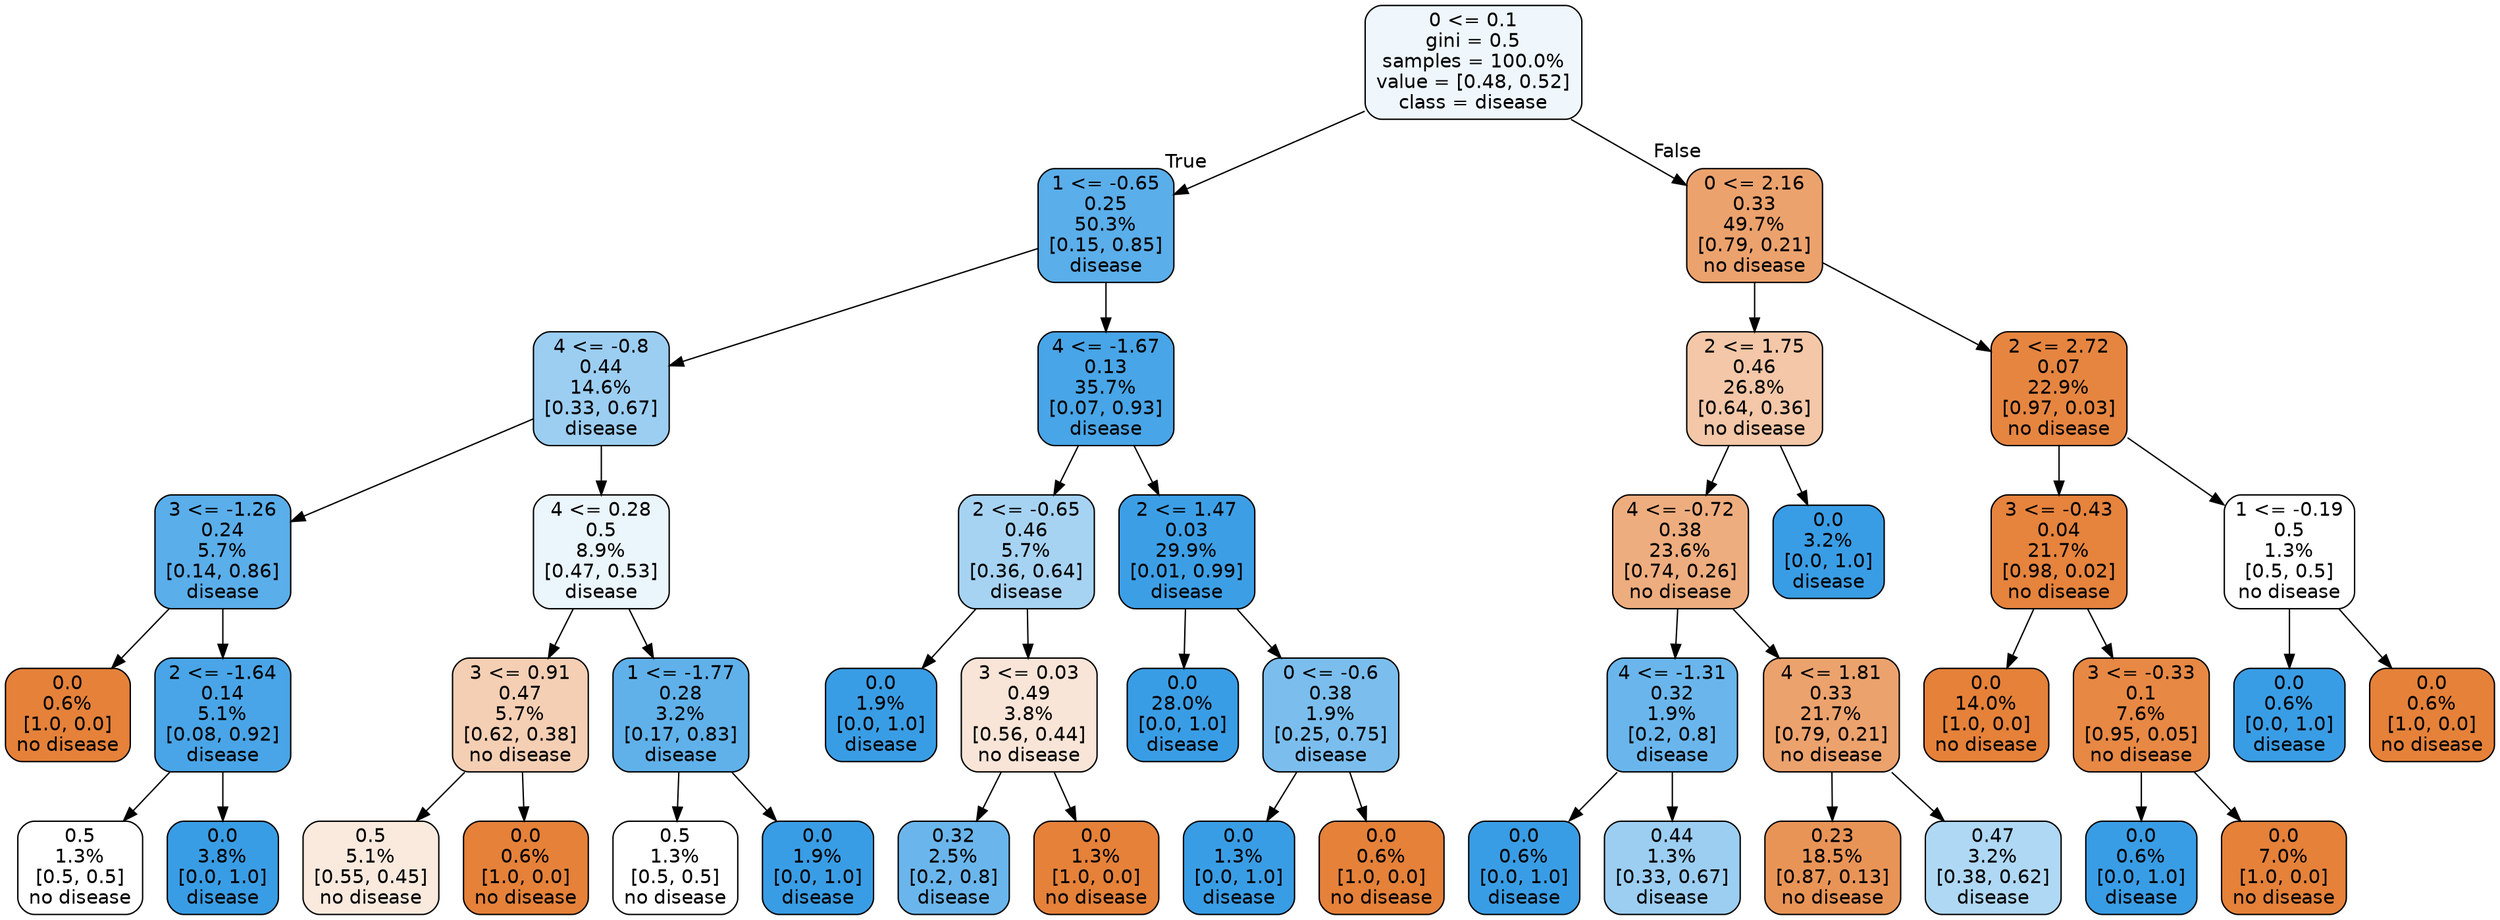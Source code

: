 digraph Tree {
node [shape=box, style="filled, rounded", color="black", fontname=helvetica] ;
edge [fontname=helvetica] ;
0 [label="0 <= 0.1\ngini = 0.5\nsamples = 100.0%\nvalue = [0.48, 0.52]\nclass = disease", fillcolor="#399de514"] ;
1 [label="1 <= -0.65\n0.25\n50.3%\n[0.15, 0.85]\ndisease", fillcolor="#399de5d4"] ;
0 -> 1 [labeldistance=2.5, labelangle=45, headlabel="True"] ;
2 [label="4 <= -0.8\n0.44\n14.6%\n[0.33, 0.67]\ndisease", fillcolor="#399de57f"] ;
1 -> 2 ;
3 [label="3 <= -1.26\n0.24\n5.7%\n[0.14, 0.86]\ndisease", fillcolor="#399de5d4"] ;
2 -> 3 ;
4 [label="0.0\n0.6%\n[1.0, 0.0]\nno disease", fillcolor="#e58139ff"] ;
3 -> 4 ;
5 [label="2 <= -1.64\n0.14\n5.1%\n[0.08, 0.92]\ndisease", fillcolor="#399de5ea"] ;
3 -> 5 ;
6 [label="0.5\n1.3%\n[0.5, 0.5]\nno disease", fillcolor="#e5813900"] ;
5 -> 6 ;
7 [label="0.0\n3.8%\n[0.0, 1.0]\ndisease", fillcolor="#399de5ff"] ;
5 -> 7 ;
8 [label="4 <= 0.28\n0.5\n8.9%\n[0.47, 0.53]\ndisease", fillcolor="#399de519"] ;
2 -> 8 ;
9 [label="3 <= 0.91\n0.47\n5.7%\n[0.62, 0.38]\nno disease", fillcolor="#e5813960"] ;
8 -> 9 ;
10 [label="0.5\n5.1%\n[0.55, 0.45]\nno disease", fillcolor="#e581392a"] ;
9 -> 10 ;
11 [label="0.0\n0.6%\n[1.0, 0.0]\nno disease", fillcolor="#e58139ff"] ;
9 -> 11 ;
12 [label="1 <= -1.77\n0.28\n3.2%\n[0.17, 0.83]\ndisease", fillcolor="#399de5cc"] ;
8 -> 12 ;
13 [label="0.5\n1.3%\n[0.5, 0.5]\nno disease", fillcolor="#e5813900"] ;
12 -> 13 ;
14 [label="0.0\n1.9%\n[0.0, 1.0]\ndisease", fillcolor="#399de5ff"] ;
12 -> 14 ;
15 [label="4 <= -1.67\n0.13\n35.7%\n[0.07, 0.93]\ndisease", fillcolor="#399de5eb"] ;
1 -> 15 ;
16 [label="2 <= -0.65\n0.46\n5.7%\n[0.36, 0.64]\ndisease", fillcolor="#399de571"] ;
15 -> 16 ;
17 [label="0.0\n1.9%\n[0.0, 1.0]\ndisease", fillcolor="#399de5ff"] ;
16 -> 17 ;
18 [label="3 <= 0.03\n0.49\n3.8%\n[0.56, 0.44]\nno disease", fillcolor="#e5813933"] ;
16 -> 18 ;
19 [label="0.32\n2.5%\n[0.2, 0.8]\ndisease", fillcolor="#399de5bf"] ;
18 -> 19 ;
20 [label="0.0\n1.3%\n[1.0, 0.0]\nno disease", fillcolor="#e58139ff"] ;
18 -> 20 ;
21 [label="2 <= 1.47\n0.03\n29.9%\n[0.01, 0.99]\ndisease", fillcolor="#399de5fb"] ;
15 -> 21 ;
22 [label="0.0\n28.0%\n[0.0, 1.0]\ndisease", fillcolor="#399de5ff"] ;
21 -> 22 ;
23 [label="0 <= -0.6\n0.38\n1.9%\n[0.25, 0.75]\ndisease", fillcolor="#399de5aa"] ;
21 -> 23 ;
24 [label="0.0\n1.3%\n[0.0, 1.0]\ndisease", fillcolor="#399de5ff"] ;
23 -> 24 ;
25 [label="0.0\n0.6%\n[1.0, 0.0]\nno disease", fillcolor="#e58139ff"] ;
23 -> 25 ;
26 [label="0 <= 2.16\n0.33\n49.7%\n[0.79, 0.21]\nno disease", fillcolor="#e58139bc"] ;
0 -> 26 [labeldistance=2.5, labelangle=-45, headlabel="False"] ;
27 [label="2 <= 1.75\n0.46\n26.8%\n[0.64, 0.36]\nno disease", fillcolor="#e5813971"] ;
26 -> 27 ;
28 [label="4 <= -0.72\n0.38\n23.6%\n[0.74, 0.26]\nno disease", fillcolor="#e58139a6"] ;
27 -> 28 ;
29 [label="4 <= -1.31\n0.32\n1.9%\n[0.2, 0.8]\ndisease", fillcolor="#399de5bf"] ;
28 -> 29 ;
30 [label="0.0\n0.6%\n[0.0, 1.0]\ndisease", fillcolor="#399de5ff"] ;
29 -> 30 ;
31 [label="0.44\n1.3%\n[0.33, 0.67]\ndisease", fillcolor="#399de57f"] ;
29 -> 31 ;
32 [label="4 <= 1.81\n0.33\n21.7%\n[0.79, 0.21]\nno disease", fillcolor="#e58139bc"] ;
28 -> 32 ;
33 [label="0.23\n18.5%\n[0.87, 0.13]\nno disease", fillcolor="#e58139d8"] ;
32 -> 33 ;
34 [label="0.47\n3.2%\n[0.38, 0.62]\ndisease", fillcolor="#399de566"] ;
32 -> 34 ;
35 [label="0.0\n3.2%\n[0.0, 1.0]\ndisease", fillcolor="#399de5ff"] ;
27 -> 35 ;
36 [label="2 <= 2.72\n0.07\n22.9%\n[0.97, 0.03]\nno disease", fillcolor="#e58139f6"] ;
26 -> 36 ;
37 [label="3 <= -0.43\n0.04\n21.7%\n[0.98, 0.02]\nno disease", fillcolor="#e58139fa"] ;
36 -> 37 ;
38 [label="0.0\n14.0%\n[1.0, 0.0]\nno disease", fillcolor="#e58139ff"] ;
37 -> 38 ;
39 [label="3 <= -0.33\n0.1\n7.6%\n[0.95, 0.05]\nno disease", fillcolor="#e58139f1"] ;
37 -> 39 ;
40 [label="0.0\n0.6%\n[0.0, 1.0]\ndisease", fillcolor="#399de5ff"] ;
39 -> 40 ;
41 [label="0.0\n7.0%\n[1.0, 0.0]\nno disease", fillcolor="#e58139ff"] ;
39 -> 41 ;
42 [label="1 <= -0.19\n0.5\n1.3%\n[0.5, 0.5]\nno disease", fillcolor="#e5813900"] ;
36 -> 42 ;
43 [label="0.0\n0.6%\n[0.0, 1.0]\ndisease", fillcolor="#399de5ff"] ;
42 -> 43 ;
44 [label="0.0\n0.6%\n[1.0, 0.0]\nno disease", fillcolor="#e58139ff"] ;
42 -> 44 ;
}